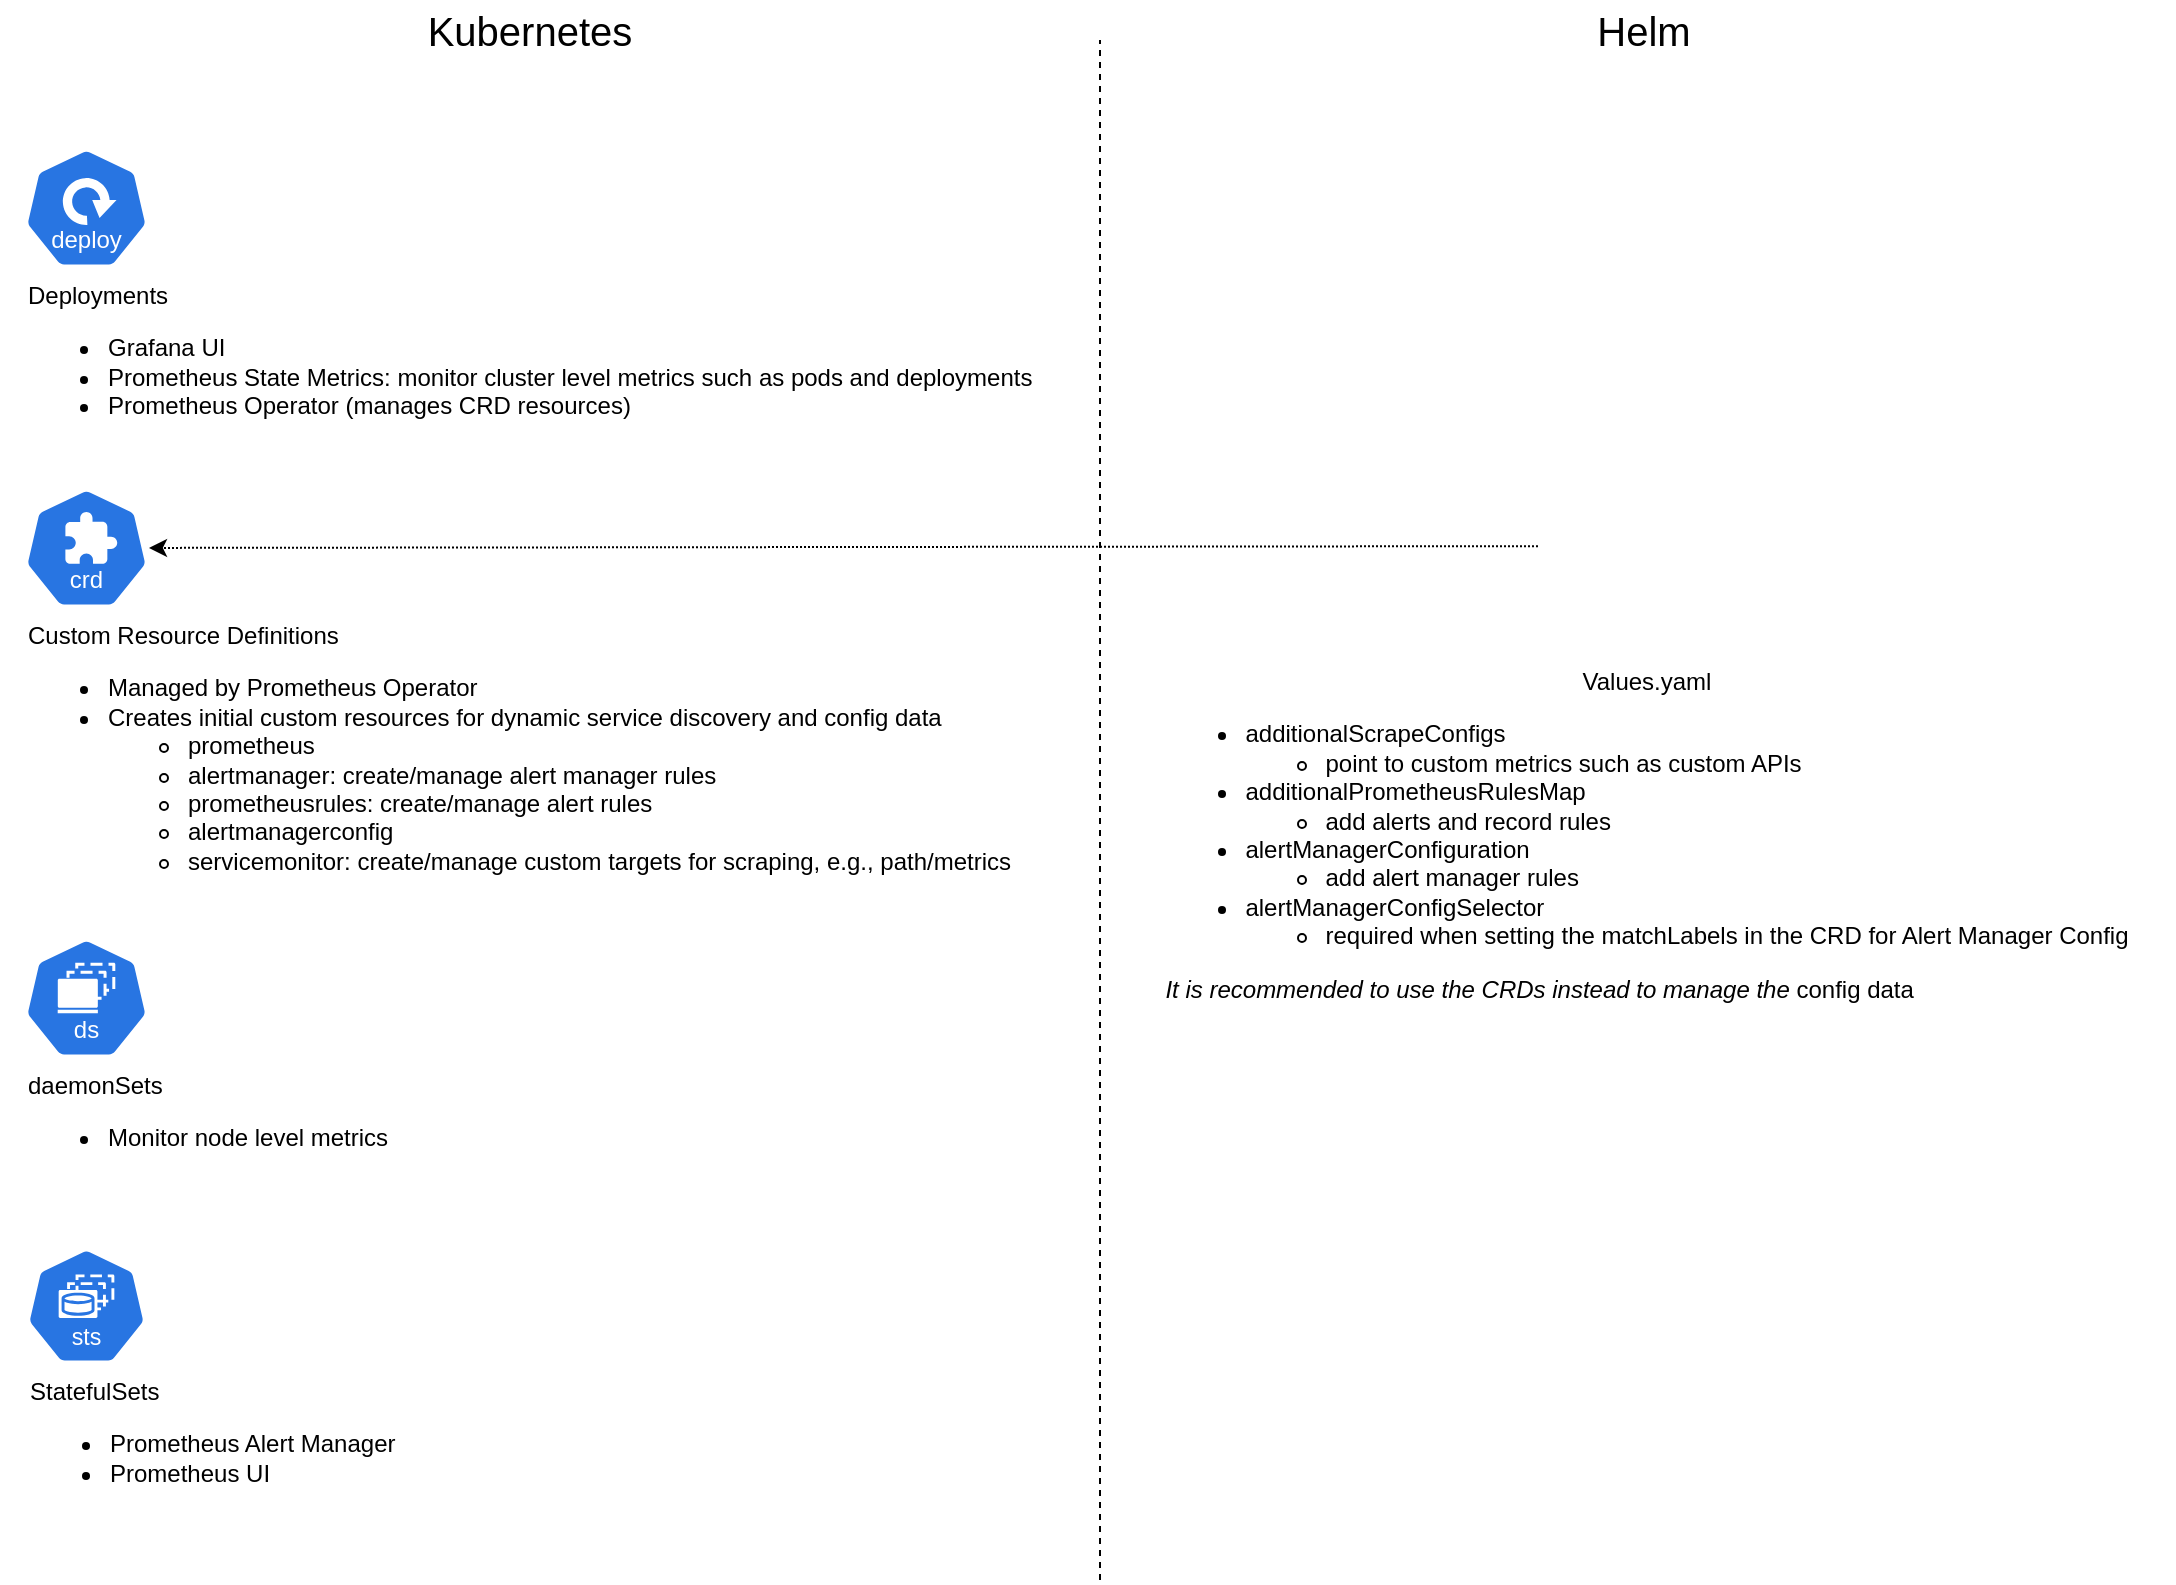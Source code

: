 <mxfile version="24.7.1" type="github">
  <diagram name="Page-1" id="4AIq1VxAcO9CbjieoWOs">
    <mxGraphModel dx="1659" dy="878" grid="1" gridSize="10" guides="1" tooltips="1" connect="1" arrows="1" fold="1" page="1" pageScale="1" pageWidth="1100" pageHeight="850" math="0" shadow="0">
      <root>
        <mxCell id="0" />
        <mxCell id="1" parent="0" />
        <mxCell id="FlvEMraGfvL1PxSDmqDb-4" value="Custom Resource Definitions&lt;div&gt;&lt;ul&gt;&lt;li&gt;Managed by Prometheus Operator&lt;/li&gt;&lt;li style=&quot;&quot;&gt;Creates initial custom resources for dynamic service discovery and config data&lt;/li&gt;&lt;ul&gt;&lt;li style=&quot;&quot;&gt;prometheus&lt;/li&gt;&lt;li style=&quot;&quot;&gt;alertmanager: create/manage alert manager rules&lt;/li&gt;&lt;li style=&quot;&quot;&gt;prometheusrules: create/manage alert rules&lt;/li&gt;&lt;li style=&quot;&quot;&gt;alertmanagerconfig&lt;/li&gt;&lt;li style=&quot;&quot;&gt;servicemonitor: create/manage custom targets for scraping, e.g., path/metrics&lt;/li&gt;&lt;/ul&gt;&lt;/ul&gt;&lt;/div&gt;" style="aspect=fixed;sketch=0;html=1;dashed=0;whitespace=wrap;verticalLabelPosition=bottom;verticalAlign=top;fillColor=#2875E2;strokeColor=#ffffff;points=[[0.005,0.63,0],[0.1,0.2,0],[0.9,0.2,0],[0.5,0,0],[0.995,0.63,0],[0.72,0.99,0],[0.5,1,0],[0.28,0.99,0]];shape=mxgraph.kubernetes.icon2;kubernetesLabel=1;prIcon=crd;align=left;" parent="1" vertex="1">
          <mxGeometry x="22" y="264" width="62.5" height="60" as="geometry" />
        </mxCell>
        <mxCell id="FlvEMraGfvL1PxSDmqDb-5" value="StatefulSets&lt;div&gt;&lt;ul&gt;&lt;li&gt;Prometheus Alert Manager&lt;/li&gt;&lt;li&gt;Prometheus UI&lt;/li&gt;&lt;/ul&gt;&lt;/div&gt;" style="aspect=fixed;sketch=0;html=1;dashed=0;whitespace=wrap;verticalLabelPosition=bottom;verticalAlign=top;fillColor=#2875E2;strokeColor=#ffffff;points=[[0.005,0.63,0],[0.1,0.2,0],[0.9,0.2,0],[0.5,0,0],[0.995,0.63,0],[0.72,0.99,0],[0.5,1,0],[0.28,0.99,0]];shape=mxgraph.kubernetes.icon2;kubernetesLabel=1;prIcon=sts;align=left;" parent="1" vertex="1">
          <mxGeometry x="23.04" y="644" width="60.42" height="58" as="geometry" />
        </mxCell>
        <mxCell id="FlvEMraGfvL1PxSDmqDb-6" value="daemonSets&lt;div&gt;&lt;ul&gt;&lt;li&gt;Monitor node level metrics&lt;/li&gt;&lt;/ul&gt;&lt;/div&gt;" style="aspect=fixed;sketch=0;html=1;dashed=0;whitespace=wrap;verticalLabelPosition=bottom;verticalAlign=top;fillColor=#2875E2;strokeColor=#ffffff;points=[[0.005,0.63,0],[0.1,0.2,0],[0.9,0.2,0],[0.5,0,0],[0.995,0.63,0],[0.72,0.99,0],[0.5,1,0],[0.28,0.99,0]];shape=mxgraph.kubernetes.icon2;kubernetesLabel=1;prIcon=ds;align=left;" parent="1" vertex="1">
          <mxGeometry x="22" y="489" width="62.5" height="60" as="geometry" />
        </mxCell>
        <mxCell id="FlvEMraGfvL1PxSDmqDb-7" value="&lt;div&gt;Deployments&lt;/div&gt;&lt;ul&gt;&lt;li&gt;&lt;span style=&quot;background-color: initial;&quot;&gt;Grafana UI&lt;/span&gt;&lt;br&gt;&lt;/li&gt;&lt;li&gt;&lt;span style=&quot;background-color: initial;&quot;&gt;Prometheus State Metrics: monitor cluster level metrics such as pods and deployments&lt;/span&gt;&lt;/li&gt;&lt;li&gt;&lt;span style=&quot;background-color: initial;&quot;&gt;Prometheus Operator (manages CRD resources)&lt;/span&gt;&lt;/li&gt;&lt;/ul&gt;" style="aspect=fixed;sketch=0;html=1;dashed=0;whitespace=wrap;verticalLabelPosition=bottom;verticalAlign=top;fillColor=#2875E2;strokeColor=#ffffff;points=[[0.005,0.63,0],[0.1,0.2,0],[0.9,0.2,0],[0.5,0,0],[0.995,0.63,0],[0.72,0.99,0],[0.5,1,0],[0.28,0.99,0]];shape=mxgraph.kubernetes.icon2;kubernetesLabel=1;prIcon=deploy;align=left;" parent="1" vertex="1">
          <mxGeometry x="22" y="94" width="62.5" height="60" as="geometry" />
        </mxCell>
        <mxCell id="FlvEMraGfvL1PxSDmqDb-8" value="" style="endArrow=none;dashed=1;html=1;rounded=0;" parent="1" edge="1">
          <mxGeometry width="50" height="50" relative="1" as="geometry">
            <mxPoint x="560" y="810" as="sourcePoint" />
            <mxPoint x="560" y="40" as="targetPoint" />
          </mxGeometry>
        </mxCell>
        <mxCell id="FlvEMraGfvL1PxSDmqDb-9" value="&lt;font style=&quot;font-size: 20px;&quot;&gt;Kubernetes&lt;/font&gt;" style="text;html=1;align=center;verticalAlign=middle;whiteSpace=wrap;rounded=0;" parent="1" vertex="1">
          <mxGeometry x="10" y="20" width="530" height="30" as="geometry" />
        </mxCell>
        <mxCell id="FlvEMraGfvL1PxSDmqDb-10" value="&lt;span style=&quot;font-size: 20px;&quot;&gt;Helm&lt;/span&gt;" style="text;html=1;align=center;verticalAlign=middle;whiteSpace=wrap;rounded=0;" parent="1" vertex="1">
          <mxGeometry x="567" y="20" width="530" height="30" as="geometry" />
        </mxCell>
        <mxCell id="LaLoNEMcme44eMh3VW7Y-1" style="rounded=0;orthogonalLoop=1;jettySize=auto;html=1;dashed=1;dashPattern=1 1;" edge="1" parent="1" source="FlvEMraGfvL1PxSDmqDb-11" target="FlvEMraGfvL1PxSDmqDb-4">
          <mxGeometry relative="1" as="geometry">
            <mxPoint x="490" y="320" as="targetPoint" />
          </mxGeometry>
        </mxCell>
        <mxCell id="FlvEMraGfvL1PxSDmqDb-11" value="Values.yaml&lt;div&gt;&lt;ul&gt;&lt;li style=&quot;text-align: left;&quot;&gt;additionalScrapeConfigs&lt;/li&gt;&lt;ul&gt;&lt;li style=&quot;text-align: left;&quot;&gt;point to custom metrics such as custom APIs&lt;/li&gt;&lt;/ul&gt;&lt;li style=&quot;text-align: left;&quot;&gt;additionalPrometheusRulesMap&lt;/li&gt;&lt;ul&gt;&lt;li style=&quot;text-align: left;&quot;&gt;add alerts and record rules&lt;/li&gt;&lt;/ul&gt;&lt;li style=&quot;text-align: left;&quot;&gt;alertManagerConfiguration&lt;/li&gt;&lt;ul&gt;&lt;li style=&quot;text-align: left;&quot;&gt;add alert manager rules&lt;/li&gt;&lt;/ul&gt;&lt;li style=&quot;text-align: left;&quot;&gt;alertManagerConfigSelector&lt;/li&gt;&lt;ul&gt;&lt;li style=&quot;text-align: left;&quot;&gt;required when setting the matchLabels in the CRD for Alert Manager Config&lt;/li&gt;&lt;/ul&gt;&lt;/ul&gt;&lt;div style=&quot;text-align: left;&quot;&gt;&lt;i&gt;It is recommended to use the CRDs instead to manage the&lt;/i&gt; config data&lt;/div&gt;&lt;/div&gt;" style="shape=image;html=1;verticalAlign=top;verticalLabelPosition=bottom;labelBackgroundColor=#ffffff;imageAspect=0;aspect=fixed;image=https://cdn3.iconfinder.com/data/icons/travelling-icon-set/800/helm-128.png;align=center;" parent="1" vertex="1">
          <mxGeometry x="779" y="239" width="108" height="108" as="geometry" />
        </mxCell>
      </root>
    </mxGraphModel>
  </diagram>
</mxfile>
